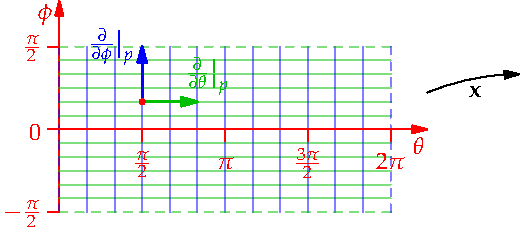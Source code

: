 settings.tex="pdflatex";

texpreamble("\usepackage{amsmath}
\usepackage{amsthm,amssymb}
\usepackage{mathpazo}
\usepackage[svgnames]{xcolor}
");
import graph;

size(260);

int n=12;
int m=6;

for(int i=-m+1; i<=m-1; ++i){
	draw((0,90*i/m)--(360,90*i/m),heavygreen+opacity(0.5));
	}
	
for(int i=1; i<=n-1; ++i){
	triple H(real t){return dir(t,360*i/n);}
	draw((360*i/n,-90)--(360*i/n,90),blue+opacity(0.5));
	}
	
draw((0,-90)--(360,-90),heavygreen+dashed+opacity(0.5));
draw((0,90)--(360,90),heavygreen+dashed+opacity(0.5));
draw((0,-90)--(0,90),blue+dashed+opacity(0.5));
draw((360,-90)--(360,90),blue+dashed+opacity(0.5));
draw((0,0)--(360,0),red);
	
pair pp=(90,30);
draw(Label("$\frac{\partial}{\partial\phi}\big|_p$",Relative(1),align=W),pp--pp+(0,60),blue+linewidth(1),Arrow(8pt));
draw(Label("$\frac{\partial}{\partial\theta}\big|_p$",Relative(1),align=dir(70)),pp--pp+(60,0),heavygreen+linewidth(1),Arrow(8pt));
dot(pp,red);

xaxis(Label("$\theta$"),0,400,red,Arrow);
yaxis(Label("$\phi$"),-90,140,red,Arrow);
xtick(Label("$\frac\pi 2$",align=S),90,S,red);
xtick(Label("$\frac{3\pi}2$",align=S),270,S,red);
xtick(Label("$2\pi$",align=S),360,S,red);
xtick(Label("$\pi$",align=S),180,S,red);
ytick(Label("$0$",align=W),0,W,red);
ytick(Label("$\frac\pi 2$",align=W),90,W,red);
ytick(Label("$-\frac\pi 2$",align=W),-90,W,red);


draw("$\mathbf{x}$",(400,40)..(500,60){E},Arrow);

//draw("$\mathbf{x}$",(180,-100)..(200,-150)..(180,-200),Arrow);
